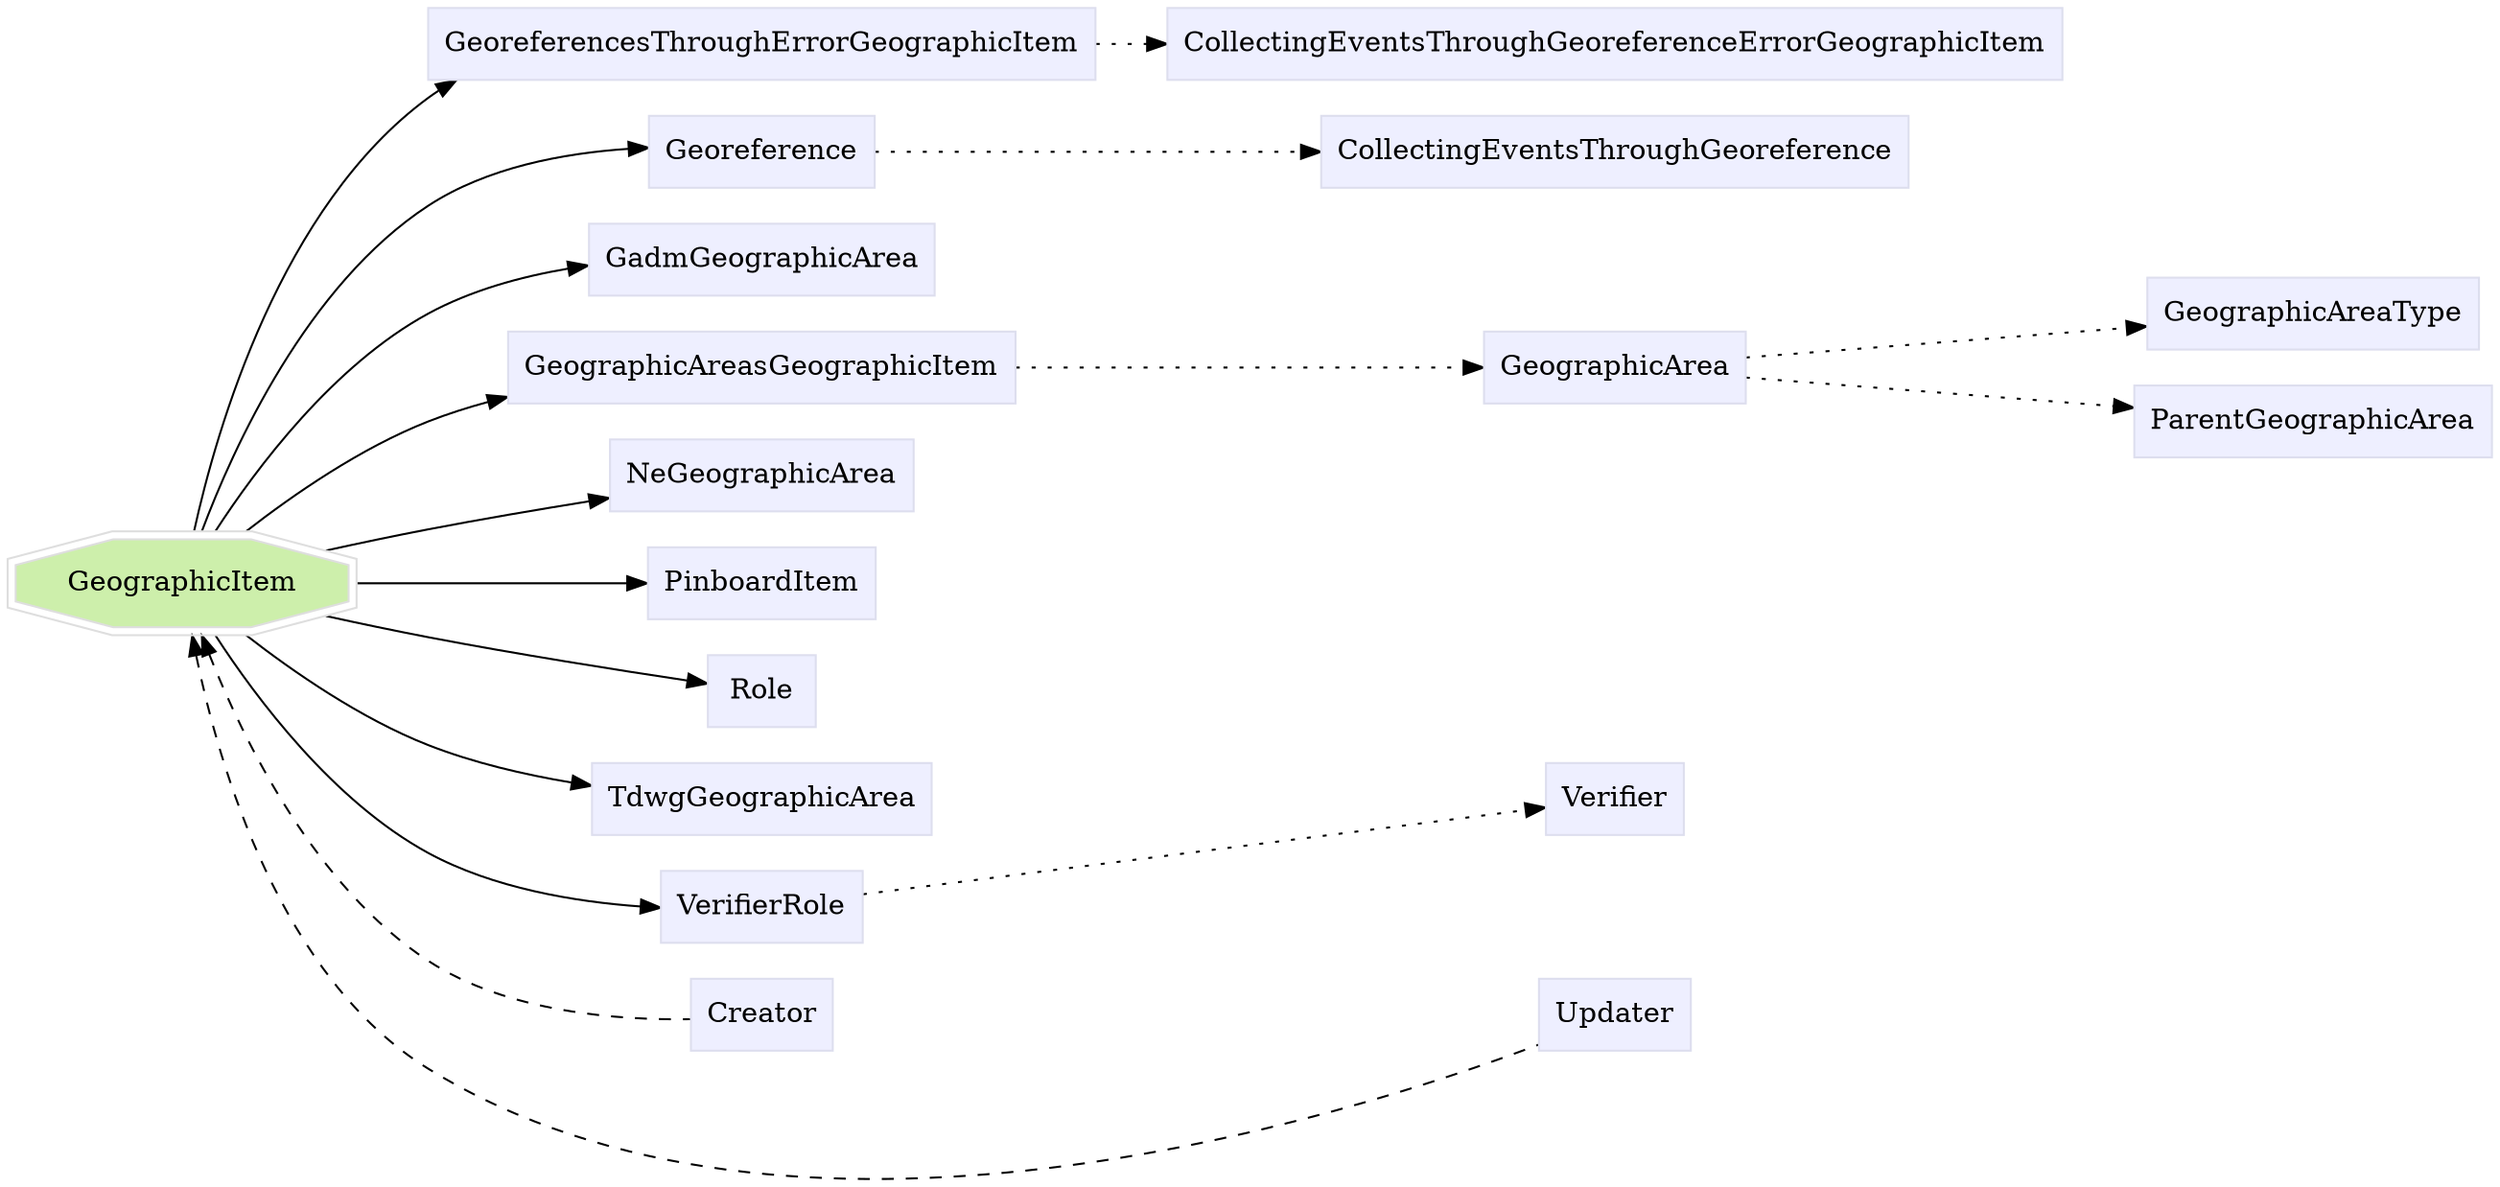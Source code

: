digraph GeographicItem {
	graph [bb="0,0,1007.7,574.79",
		label="",
		outputorder=edgesfirst,
		rankdir=LR
	];
	node [label="\N"];
	subgraph annotator_cluster {
		graph [rank=min];
	}
	subgraph core {
	}
	subgraph supporting {
		GeographicItem	[color="#dedede",
			fillcolor="#cdefab",
			group=target,
			height=0.61111,
			href="/develop/Data/models.html#geographic-item",
			label=GeographicItem,
			pos="77.867,286.79",
			shape=doubleoctagon,
			style=filled,
			target=_top,
			width=2.163];
		GeoreferencesThroughErrorGeographicItem	[color="#dddeee",
			fillcolor="#eeefff",
			group=supporting,
			height=0.5,
			href="/develop/Data/models.html#georeferences-through-error-geographic-item",
			label=GeoreferencesThroughErrorGeographicItem,
			pos="320.73,556.79",
			shape=box,
			style=filled,
			target=_top,
			width=3.5833];
		CollectingEventsThroughGeoreferenceErrorGeographicItem	[color="#dddeee",
			fillcolor="#eeefff",
			group=supporting,
			height=0.5,
			href="/develop/Data/models.html#collecting-events-through-georeference-error-geographic-item",
			label=CollectingEventsThroughGeoreferenceErrorGeographicItem,
			pos="658.73,556.79",
			shape=box,
			style=filled,
			target=_top,
			width=4.8056];
		Georeference	[color="#dddeee",
			fillcolor="#eeefff",
			group=supporting,
			height=0.5,
			href="/develop/Data/models.html#georeference",
			label=Georeference,
			pos="320.73,502.79",
			shape=box,
			style=filled,
			target=_top,
			width=1.2361];
		CollectingEventsThroughGeoreference	[color="#dddeee",
			fillcolor="#eeefff",
			group=supporting,
			height=0.5,
			href="/develop/Data/models.html#collecting-events-through-georeference",
			label=CollectingEventsThroughGeoreference,
			pos="658.73,502.79",
			shape=box,
			style=filled,
			target=_top,
			width=3.1806];
		GadmGeographicArea	[color="#dddeee",
			fillcolor="#eeefff",
			group=supporting,
			height=0.5,
			href="/develop/Data/models.html#gadm-geographic-area",
			label=GadmGeographicArea,
			pos="320.73,448.79",
			shape=box,
			style=filled,
			target=_top,
			width=1.9444];
		GeographicArea	[color="#dddeee",
			fillcolor="#eeefff",
			group=supporting,
			height=0.5,
			href="/develop/Data/models.html#geographic-area",
			label=GeographicArea,
			pos="658.73,394.79",
			shape=box,
			style=filled,
			target=_top,
			width=1.4722];
		GeographicAreaType	[color="#dddeee",
			fillcolor="#eeefff",
			group=supporting,
			height=0.5,
			href="/develop/Data/models.html#geographic-area-type",
			label=GeographicAreaType,
			pos="937.73,421.79",
			shape=box,
			style=filled,
			target=_top,
			width=1.8611];
		GeographicAreasGeographicItem	[color="#dddeee",
			fillcolor="#eeefff",
			group=supporting,
			height=0.5,
			href="/develop/Data/models.html#geographic-areas-geographic-item",
			label=GeographicAreasGeographicItem,
			pos="320.73,394.79",
			shape=box,
			style=filled,
			target=_top,
			width=2.7778];
		NeGeographicArea	[color="#dddeee",
			fillcolor="#eeefff",
			group=supporting,
			height=0.5,
			href="/develop/Data/models.html#ne-geographic-area",
			label=NeGeographicArea,
			pos="320.73,340.79",
			shape=box,
			style=filled,
			target=_top,
			width=1.6944];
		ParentGeographicArea	[color="#dddeee",
			fillcolor="#eeefff",
			group=supporting,
			height=0.5,
			href="/develop/Data/models.html#parent-geographic-area",
			label=ParentGeographicArea,
			pos="937.73,367.79",
			shape=box,
			style=filled,
			target=_top,
			width=1.9444];
		PinboardItem	[color="#dddeee",
			fillcolor="#eeefff",
			group=supporting,
			height=0.5,
			href="/develop/Data/models.html#pinboard-item",
			label=PinboardItem,
			pos="320.73,286.79",
			shape=box,
			style=filled,
			target=_top,
			width=1.2639];
		Role	[color="#dddeee",
			fillcolor="#eeefff",
			group=supporting,
			height=0.5,
			href="/develop/Data/models.html#role",
			label=Role,
			pos="320.73,232.79",
			shape=box,
			style=filled,
			target=_top,
			width=0.75];
		TdwgGeographicArea	[color="#dddeee",
			fillcolor="#eeefff",
			group=supporting,
			height=0.5,
			href="/develop/Data/models.html#tdwg-geographic-area",
			label=TdwgGeographicArea,
			pos="320.73,178.79",
			shape=box,
			style=filled,
			target=_top,
			width=1.9028];
		VerifierRole	[color="#dddeee",
			fillcolor="#eeefff",
			group=supporting,
			height=0.5,
			href="/develop/Data/models.html#verifier-role",
			label=VerifierRole,
			pos="320.73,124.79",
			shape=box,
			style=filled,
			target=_top,
			width=1.1528];
		Verifier	[color="#dddeee",
			fillcolor="#eeefff",
			group=supporting,
			height=0.5,
			href="/develop/Data/models.html#verifier",
			label=Verifier,
			pos="658.73,178.79",
			shape=box,
			style=filled,
			target=_top,
			width=0.79167];
		Creator	[color="#dddeee",
			fillcolor="#eeefff",
			group=supporting,
			height=0.5,
			href="/develop/Data/models.html#creator",
			label=Creator,
			pos="320.73,70.788",
			shape=box,
			style=filled,
			target=_top,
			width=0.79167];
		Updater	[color="#dddeee",
			fillcolor="#eeefff",
			group=supporting,
			height=0.5,
			href="/develop/Data/models.html#updater",
			label=Updater,
			pos="658.73,70.788",
			shape=box,
			style=filled,
			target=_top,
			width=0.83333];
	}
	GeographicItem -> GeoreferencesThroughErrorGeographicItem	[pos="e,205.11,538.65 82.387,308.99 91.272,357.29 119.29,472.17 191.73,529.79 193.3,531.03 194.91,532.23 196.56,533.37"];
	GeographicItem -> Georeference	[pos="e,276.2,502.21 85.512,308.95 98.74,349.04 132.33,433.36 191.73,475.79 213.16,491.09 241.43,498.07 265.96,501.13"];
	GeographicItem -> GadmGeographicArea	[pos="e,250.5,442.8 90.935,308.95 108.77,339.45 145.13,393.78 191.73,421.79 206.46,430.64 223.66,436.62 240.59,440.65"];
	GeographicItem -> GeographicAreasGeographicItem	[pos="e,220.59,378.2 103.43,309.08 125.13,327.56 158.41,353.1 191.73,367.79 197.88,370.5 204.31,372.94 210.88,375.14"];
	GeographicItem -> NeGeographicArea	[pos="e,259.43,328.42 139.13,301.52 156.12,305.59 174.63,309.94 191.73,313.79 210.42,317.99 230.69,322.36 249.47,326.32"];
	GeographicItem -> PinboardItem	[pos="e,275.1,286.79 155.74,286.79 191.27,286.79 232.65,286.79 264.95,286.79"];
	GeographicItem -> Role	[pos="e,293.7,238.07 139.13,272.06 156.12,267.99 174.63,263.64 191.73,259.79 222.7,252.82 258,245.41 283.67,240.12"];
	GeographicItem -> TdwgGeographicArea	[pos="e,251.99,187.66 103.43,264.5 125.13,246.02 158.41,220.48 191.73,205.79 207.46,198.86 225.06,193.67 242.07,189.79"];
	GeographicItem -> VerifierRole	[pos="e,279.18,126.54 90.935,264.63 108.77,234.13 145.13,179.8 191.73,151.79 215,137.8 244.45,130.99 269.23,127.7"];
	GeographicItem -> Creator	[dir=back,
		pos="s,85.512,264.63 88.796,255.01 103.87,212.25 136.74,137.06 191.73,97.788 221.49,76.538 264.44,71.337 292.23,70.404",
		style=dashed];
	GeographicItem -> Updater	[dir=back,
		pos="s,81.395,264.55 82.927,254.39 91.709,199.79 118.03,90.823 191.73,43.788 333.14,-46.45 550.55,26.897 628.59,58.281",
		style=dashed];
	GeoreferencesThroughErrorGeographicItem -> CollectingEventsThroughGeoreferenceErrorGeographicItem	[pos="e,485.49,556.79 450.2,556.79 458.52,556.79 466.98,556.79 475.49,556.79",
		style=dotted];
	Georeference -> CollectingEventsThroughGeoreference	[pos="e,544.17,502.79 365.32,502.79 407.95,502.79 474.91,502.79 534,502.79",
		style=dotted];
	GeographicArea -> GeographicAreaType	[pos="e,870.67,415.35 711.84,399.87 753.74,403.95 813.21,409.75 860.47,414.35",
		style=dotted];
	GeographicArea -> ParentGeographicArea	[pos="e,867.6,374.53 711.84,389.71 752.86,385.71 810.73,380.07 857.49,375.51",
		style=dotted];
	GeographicAreasGeographicItem -> GeographicArea	[pos="e,605.29,394.79 421.18,394.79 477.55,394.79 546.34,394.79 595.18,394.79",
		style=dotted];
	Role -> Verifier	[pos="e,630.02,183.24 347.82,228.6 406.92,219.1 551.24,195.9 620.05,184.85",
		style=invis];
	VerifierRole -> Verifier	[pos="e,630.2,174.36 362.26,131.3 427.9,141.85 556.52,162.52 620.19,172.75",
		style=dotted];
	Creator -> Updater	[pos="e,628.49,70.788 349.52,70.788 409.06,70.788 549.17,70.788 618.07,70.788",
		style=invis];
}
